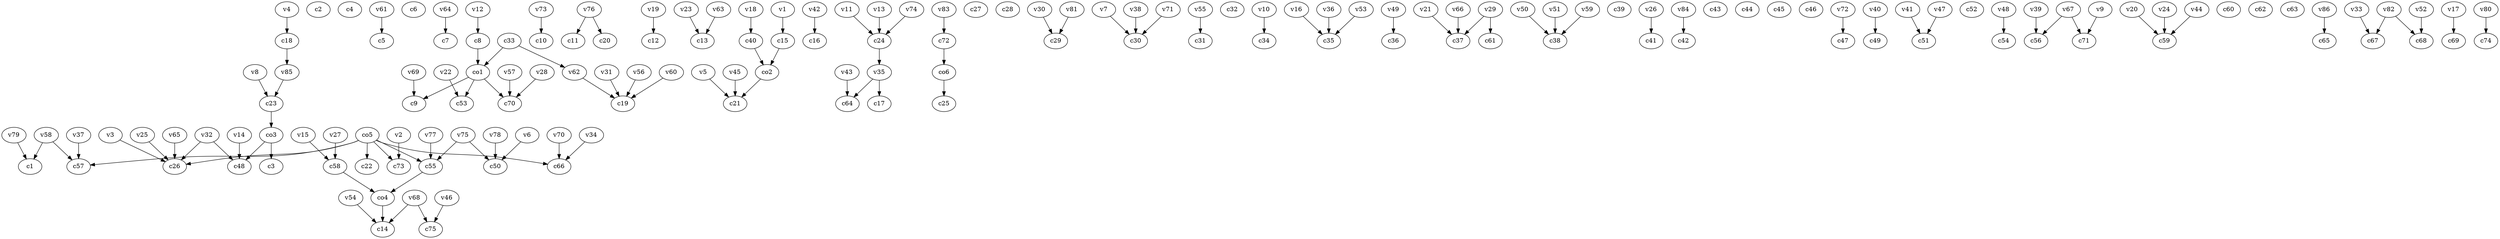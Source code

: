 strict digraph  {
c1;
c2;
c3;
c4;
c5;
c6;
c7;
c8;
c9;
c10;
c11;
c12;
c13;
c14;
c15;
c16;
c17;
c18;
c19;
c20;
c21;
c22;
c23;
c24;
c25;
c26;
c27;
c28;
c29;
c30;
c31;
c32;
c33;
c34;
c35;
c36;
c37;
c38;
c39;
c40;
c41;
c42;
c43;
c44;
c45;
c46;
c47;
c48;
c49;
c50;
c51;
c52;
c53;
c54;
c55;
c56;
c57;
c58;
c59;
c60;
c61;
c62;
c63;
c64;
c65;
c66;
c67;
c68;
c69;
c70;
c71;
c72;
c73;
c74;
c75;
v1;
v2;
v3;
v4;
v5;
v6;
v7;
v8;
v9;
v10;
v11;
v12;
v13;
v14;
v15;
v16;
v17;
v18;
v19;
v20;
v21;
v22;
v23;
v24;
v25;
v26;
v27;
v28;
v29;
v30;
v31;
v32;
v33;
v34;
v35;
v36;
v37;
v38;
v39;
v40;
v41;
v42;
v43;
v44;
v45;
v46;
v47;
v48;
v49;
v50;
v51;
v52;
v53;
v54;
v55;
v56;
v57;
v58;
v59;
v60;
v61;
v62;
v63;
v64;
v65;
v66;
v67;
v68;
v69;
v70;
v71;
v72;
v73;
v74;
v75;
v76;
v77;
v78;
v79;
v80;
v81;
v82;
v83;
v84;
v85;
v86;
co1;
co2;
co3;
co4;
co5;
co6;
c8 -> co1  [weight=1];
c15 -> co2  [weight=1];
c18 -> v85  [weight=1];
c23 -> co3  [weight=1];
c24 -> v35  [weight=1];
c33 -> v62  [weight=1];
c33 -> co1  [weight=1];
c40 -> co2  [weight=1];
c55 -> co4  [weight=1];
c58 -> co4  [weight=1];
c72 -> co6  [weight=1];
v1 -> c15  [weight=1];
v2 -> c73  [weight=1];
v3 -> c26  [weight=1];
v4 -> c18  [weight=1];
v5 -> c21  [weight=1];
v6 -> c50  [weight=1];
v7 -> c30  [weight=1];
v8 -> c23  [weight=1];
v9 -> c71  [weight=1];
v10 -> c34  [weight=1];
v11 -> c24  [weight=1];
v12 -> c8  [weight=1];
v13 -> c24  [weight=1];
v14 -> c48  [weight=1];
v15 -> c58  [weight=1];
v16 -> c35  [weight=1];
v17 -> c69  [weight=1];
v18 -> c40  [weight=1];
v19 -> c12  [weight=1];
v20 -> c59  [weight=1];
v21 -> c37  [weight=1];
v22 -> c53  [weight=1];
v23 -> c13  [weight=1];
v24 -> c59  [weight=1];
v25 -> c26  [weight=1];
v26 -> c41  [weight=1];
v27 -> c58  [weight=1];
v28 -> c70  [weight=1];
v29 -> c37  [weight=1];
v29 -> c61  [weight=1];
v30 -> c29  [weight=1];
v31 -> c19  [weight=1];
v32 -> c26  [weight=1];
v32 -> c48  [weight=1];
v33 -> c67  [weight=1];
v34 -> c66  [weight=1];
v35 -> c64  [weight=1];
v35 -> c17  [weight=1];
v36 -> c35  [weight=1];
v37 -> c57  [weight=1];
v38 -> c30  [weight=1];
v39 -> c56  [weight=1];
v40 -> c49  [weight=1];
v41 -> c51  [weight=1];
v42 -> c16  [weight=1];
v43 -> c64  [weight=1];
v44 -> c59  [weight=1];
v45 -> c21  [weight=1];
v46 -> c75  [weight=1];
v47 -> c51  [weight=1];
v48 -> c54  [weight=1];
v49 -> c36  [weight=1];
v50 -> c38  [weight=1];
v51 -> c38  [weight=1];
v52 -> c68  [weight=1];
v53 -> c35  [weight=1];
v54 -> c14  [weight=1];
v55 -> c31  [weight=1];
v56 -> c19  [weight=1];
v57 -> c70  [weight=1];
v58 -> c57  [weight=1];
v58 -> c1  [weight=1];
v59 -> c38  [weight=1];
v60 -> c19  [weight=1];
v61 -> c5  [weight=1];
v62 -> c19  [weight=1];
v63 -> c13  [weight=1];
v64 -> c7  [weight=1];
v65 -> c26  [weight=1];
v66 -> c37  [weight=1];
v67 -> c56  [weight=1];
v67 -> c71  [weight=1];
v68 -> c14  [weight=1];
v68 -> c75  [weight=1];
v69 -> c9  [weight=1];
v70 -> c66  [weight=1];
v71 -> c30  [weight=1];
v72 -> c47  [weight=1];
v73 -> c10  [weight=1];
v74 -> c24  [weight=1];
v75 -> c50  [weight=1];
v75 -> c55  [weight=1];
v76 -> c20  [weight=1];
v76 -> c11  [weight=1];
v77 -> c55  [weight=1];
v78 -> c50  [weight=1];
v79 -> c1  [weight=1];
v80 -> c74  [weight=1];
v81 -> c29  [weight=1];
v82 -> c68  [weight=1];
v82 -> c67  [weight=1];
v83 -> c72  [weight=1];
v84 -> c42  [weight=1];
v85 -> c23  [weight=1];
v86 -> c65  [weight=1];
co1 -> c53  [weight=1];
co1 -> c9  [weight=1];
co1 -> c70  [weight=1];
co2 -> c21  [weight=1];
co3 -> c48  [weight=1];
co3 -> c3  [weight=1];
co4 -> c14  [weight=1];
co5 -> c66  [weight=1];
co5 -> c73  [weight=1];
co5 -> c55  [weight=1];
co5 -> c26  [weight=1];
co5 -> c57  [weight=1];
co5 -> c22  [weight=1];
co6 -> c25  [weight=1];
}
